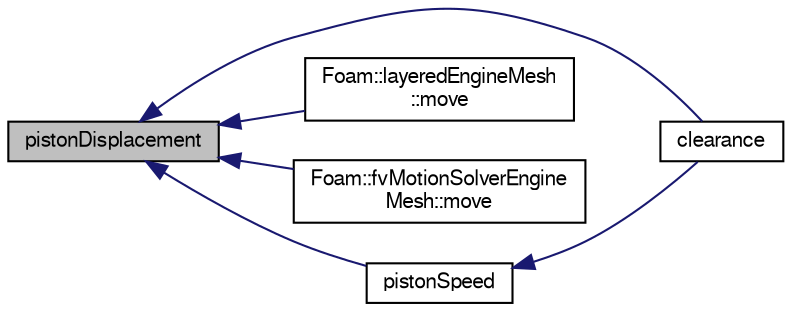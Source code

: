 digraph "pistonDisplacement"
{
  bgcolor="transparent";
  edge [fontname="FreeSans",fontsize="10",labelfontname="FreeSans",labelfontsize="10"];
  node [fontname="FreeSans",fontsize="10",shape=record];
  rankdir="LR";
  Node433 [label="pistonDisplacement",height=0.2,width=0.4,color="black", fillcolor="grey75", style="filled", fontcolor="black"];
  Node433 -> Node434 [dir="back",color="midnightblue",fontsize="10",style="solid",fontname="FreeSans"];
  Node434 [label="clearance",height=0.2,width=0.4,color="black",URL="$a21822.html#aa2308a0cc2552809f3d0863b21a40af5",tooltip="Return the engines clearance-gap. "];
  Node433 -> Node435 [dir="back",color="midnightblue",fontsize="10",style="solid",fontname="FreeSans"];
  Node435 [label="Foam::layeredEngineMesh\l::move",height=0.2,width=0.4,color="black",URL="$a21810.html#a68c0b61b84e4e095b6463cadc275adae"];
  Node433 -> Node436 [dir="back",color="midnightblue",fontsize="10",style="solid",fontname="FreeSans"];
  Node436 [label="Foam::fvMotionSolverEngine\lMesh::move",height=0.2,width=0.4,color="black",URL="$a21806.html#a68c0b61b84e4e095b6463cadc275adae"];
  Node433 -> Node437 [dir="back",color="midnightblue",fontsize="10",style="solid",fontname="FreeSans"];
  Node437 [label="pistonSpeed",height=0.2,width=0.4,color="black",URL="$a21822.html#ae76dc688ec4a968ea95297c364159a17",tooltip="Return piston speed for current time step. "];
  Node437 -> Node434 [dir="back",color="midnightblue",fontsize="10",style="solid",fontname="FreeSans"];
}
